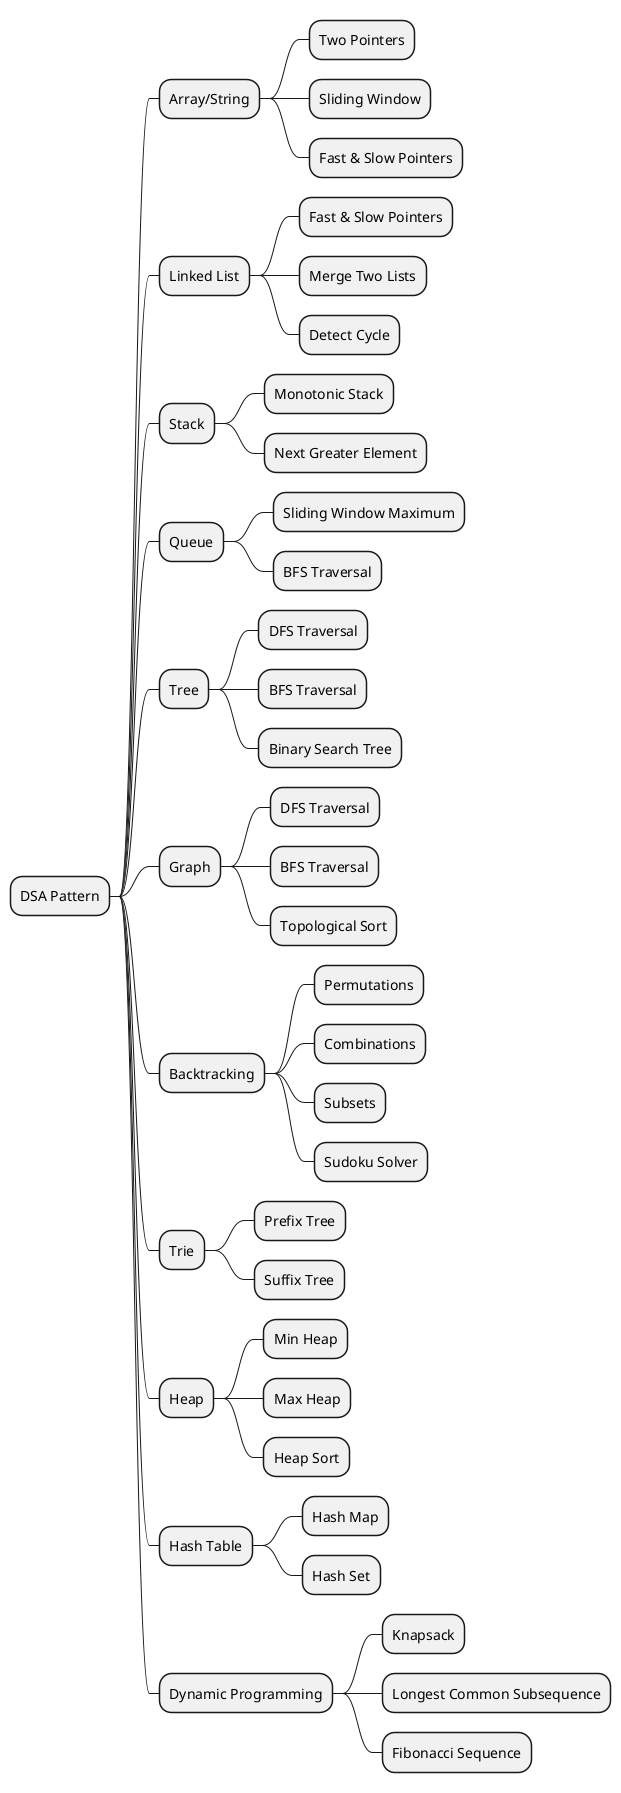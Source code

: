 @startmindmap
* DSA Pattern
** Array/String
*** Two Pointers
*** Sliding Window
*** Fast & Slow Pointers
** Linked List
*** Fast & Slow Pointers
*** Merge Two Lists
*** Detect Cycle
** Stack
*** Monotonic Stack
*** Next Greater Element
** Queue
*** Sliding Window Maximum
*** BFS Traversal
** Tree
*** DFS Traversal
*** BFS Traversal
*** Binary Search Tree
** Graph
*** DFS Traversal
*** BFS Traversal
*** Topological Sort
** Backtracking
*** Permutations
*** Combinations
*** Subsets
*** Sudoku Solver
** Trie
*** Prefix Tree
*** Suffix Tree
** Heap
*** Min Heap
*** Max Heap
*** Heap Sort
** Hash Table
*** Hash Map
*** Hash Set
** Dynamic Programming
*** Knapsack
*** Longest Common Subsequence
*** Fibonacci Sequence
@endmindmap